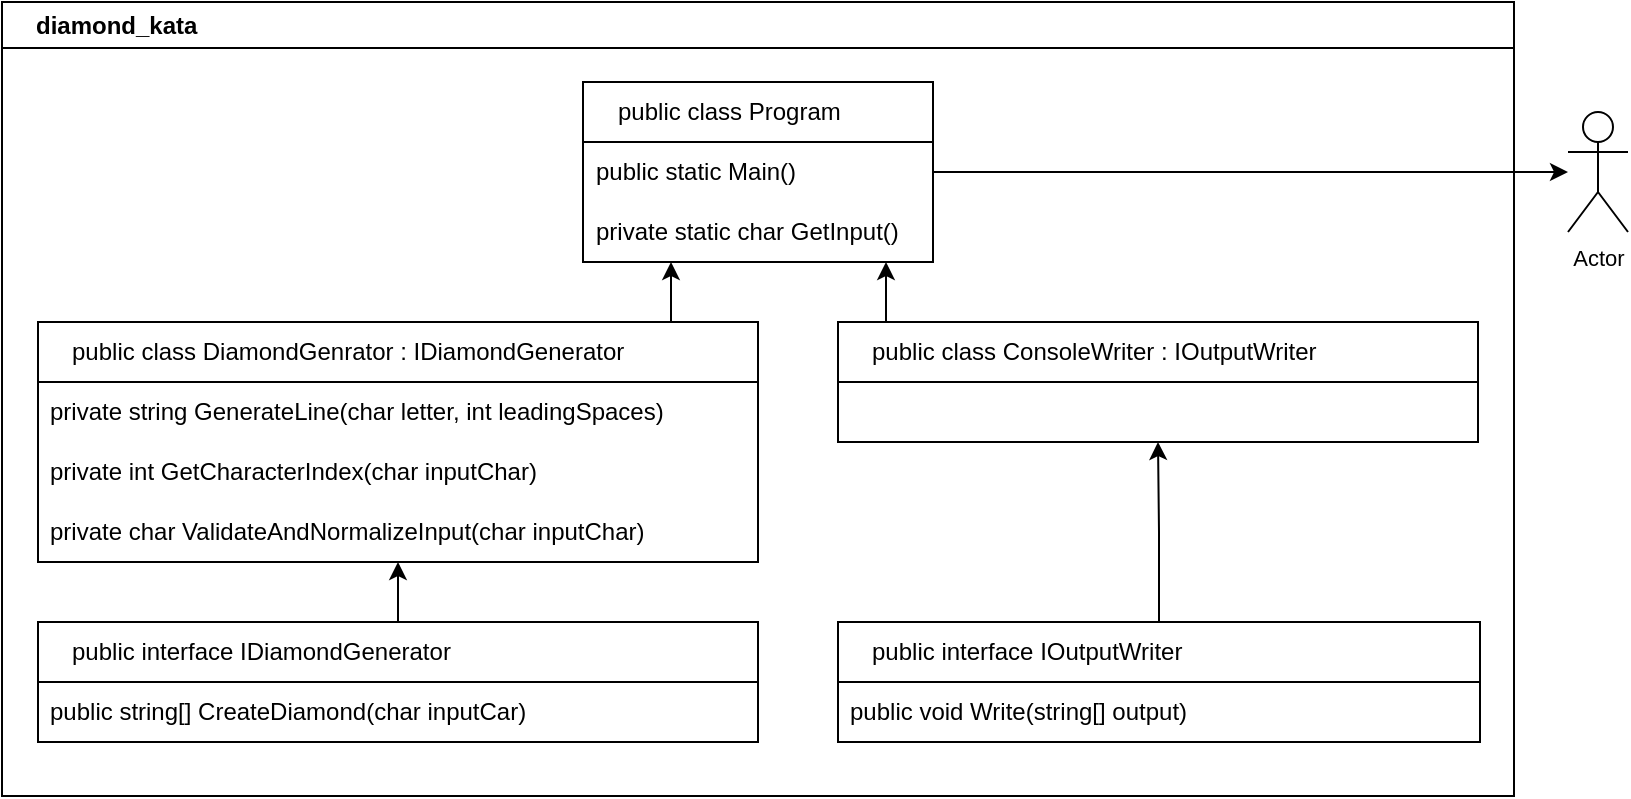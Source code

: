 <mxfile version="24.7.5">
  <diagram name="Page-1" id="A59UjSmvhJEWi5CW_TTW">
    <mxGraphModel dx="2823" dy="813" grid="0" gridSize="10" guides="1" tooltips="1" connect="1" arrows="1" fold="1" page="0" pageScale="1" pageWidth="827" pageHeight="1169" background="none" math="0" shadow="0">
      <root>
        <mxCell id="0" />
        <mxCell id="1" parent="0" />
        <mxCell id="UxlZ6HtpBsIf8WyhJ8Vz-1" value="diamond_kata" style="swimlane;whiteSpace=wrap;html=1;rounded=0;align=left;labelPosition=center;verticalLabelPosition=middle;verticalAlign=middle;spacingLeft=15;" parent="1" vertex="1">
          <mxGeometry x="-1518" y="160" width="756" height="397" as="geometry" />
        </mxCell>
        <mxCell id="eknpGqlmoUOFxj3JfqDk-26" style="rounded=0;orthogonalLoop=1;jettySize=auto;html=1;edgeStyle=elbowEdgeStyle;" parent="UxlZ6HtpBsIf8WyhJ8Vz-1" source="eknpGqlmoUOFxj3JfqDk-5" target="eknpGqlmoUOFxj3JfqDk-27" edge="1">
          <mxGeometry relative="1" as="geometry" />
        </mxCell>
        <mxCell id="eknpGqlmoUOFxj3JfqDk-5" value="public class ConsoleWriter : IOutputWriter" style="swimlane;fontStyle=0;childLayout=stackLayout;horizontal=1;startSize=30;horizontalStack=0;resizeParent=1;resizeParentMax=0;resizeLast=0;collapsible=1;marginBottom=0;whiteSpace=wrap;html=1;flipH=0;flipV=0;strokeColor=default;align=left;verticalAlign=middle;spacingLeft=15;fontFamily=Helvetica;fontSize=12;fontColor=default;fillColor=default;" parent="UxlZ6HtpBsIf8WyhJ8Vz-1" vertex="1">
          <mxGeometry x="418" y="160" width="320" height="60" as="geometry" />
        </mxCell>
        <mxCell id="eknpGqlmoUOFxj3JfqDk-27" value="public class Program" style="swimlane;fontStyle=0;childLayout=stackLayout;horizontal=1;startSize=30;horizontalStack=0;resizeParent=1;resizeParentMax=0;resizeLast=0;collapsible=1;marginBottom=0;whiteSpace=wrap;html=1;align=left;spacingLeft=15;" parent="UxlZ6HtpBsIf8WyhJ8Vz-1" vertex="1">
          <mxGeometry x="290.5" y="40" width="175" height="90" as="geometry" />
        </mxCell>
        <mxCell id="eknpGqlmoUOFxj3JfqDk-28" value="public static Main()" style="text;strokeColor=none;fillColor=none;align=left;verticalAlign=middle;spacingLeft=4;spacingRight=4;overflow=hidden;points=[[0,0.5],[1,0.5]];portConstraint=eastwest;rotatable=0;whiteSpace=wrap;html=1;" parent="eknpGqlmoUOFxj3JfqDk-27" vertex="1">
          <mxGeometry y="30" width="175" height="30" as="geometry" />
        </mxCell>
        <mxCell id="5WS_XkgS-DaxyU74psKp-1" value="private static char GetInput()" style="text;strokeColor=none;fillColor=none;align=left;verticalAlign=middle;spacingLeft=4;spacingRight=4;overflow=hidden;points=[[0,0.5],[1,0.5]];portConstraint=eastwest;rotatable=0;whiteSpace=wrap;html=1;" parent="eknpGqlmoUOFxj3JfqDk-27" vertex="1">
          <mxGeometry y="60" width="175" height="30" as="geometry" />
        </mxCell>
        <mxCell id="UxlZ6HtpBsIf8WyhJ8Vz-2" style="edgeStyle=elbowEdgeStyle;shape=connector;rounded=0;orthogonalLoop=1;jettySize=auto;html=1;strokeColor=default;align=center;verticalAlign=middle;fontFamily=Helvetica;fontSize=11;fontColor=default;labelBackgroundColor=default;endArrow=classic;" parent="UxlZ6HtpBsIf8WyhJ8Vz-1" source="eknpGqlmoUOFxj3JfqDk-1" target="eknpGqlmoUOFxj3JfqDk-27" edge="1">
          <mxGeometry relative="1" as="geometry" />
        </mxCell>
        <mxCell id="eknpGqlmoUOFxj3JfqDk-1" value="public class DiamondGenrator : IDiamondGenerator" style="swimlane;fontStyle=0;childLayout=stackLayout;horizontal=1;startSize=30;horizontalStack=0;resizeParent=1;resizeParentMax=0;resizeLast=0;collapsible=1;marginBottom=0;whiteSpace=wrap;html=1;flipH=0;flipV=0;strokeColor=default;align=left;verticalAlign=middle;spacingLeft=15;fontFamily=Helvetica;fontSize=12;fontColor=default;fillColor=default;" parent="UxlZ6HtpBsIf8WyhJ8Vz-1" vertex="1">
          <mxGeometry x="18" y="160" width="360" height="120" as="geometry" />
        </mxCell>
        <mxCell id="VUsCgGRnpULj7H-oqZ3k-5" value="private string GenerateLine(char letter, int leadingSpaces)" style="text;strokeColor=none;fillColor=none;align=left;verticalAlign=middle;spacingLeft=4;spacingRight=4;overflow=hidden;points=[[0,0.5],[1,0.5]];portConstraint=eastwest;rotatable=0;whiteSpace=wrap;html=1;" vertex="1" parent="eknpGqlmoUOFxj3JfqDk-1">
          <mxGeometry y="30" width="360" height="30" as="geometry" />
        </mxCell>
        <mxCell id="VUsCgGRnpULj7H-oqZ3k-4" value="private int GetCharacterIndex(char inputChar)" style="text;strokeColor=none;fillColor=none;align=left;verticalAlign=middle;spacingLeft=4;spacingRight=4;overflow=hidden;points=[[0,0.5],[1,0.5]];portConstraint=eastwest;rotatable=0;whiteSpace=wrap;html=1;" vertex="1" parent="eknpGqlmoUOFxj3JfqDk-1">
          <mxGeometry y="60" width="360" height="30" as="geometry" />
        </mxCell>
        <mxCell id="VUsCgGRnpULj7H-oqZ3k-3" value="private char ValidateAndNormalizeInput(char inputChar)" style="text;strokeColor=none;fillColor=none;align=left;verticalAlign=middle;spacingLeft=4;spacingRight=4;overflow=hidden;points=[[0,0.5],[1,0.5]];portConstraint=eastwest;rotatable=0;whiteSpace=wrap;html=1;" vertex="1" parent="eknpGqlmoUOFxj3JfqDk-1">
          <mxGeometry y="90" width="360" height="30" as="geometry" />
        </mxCell>
        <mxCell id="VUsCgGRnpULj7H-oqZ3k-1" style="edgeStyle=orthogonalEdgeStyle;rounded=0;orthogonalLoop=1;jettySize=auto;html=1;" edge="1" parent="UxlZ6HtpBsIf8WyhJ8Vz-1" source="eknpGqlmoUOFxj3JfqDk-20" target="eknpGqlmoUOFxj3JfqDk-1">
          <mxGeometry relative="1" as="geometry" />
        </mxCell>
        <mxCell id="eknpGqlmoUOFxj3JfqDk-20" value="public interface IDiamondGenerator" style="swimlane;fontStyle=0;childLayout=stackLayout;horizontal=1;startSize=30;horizontalStack=0;resizeParent=1;resizeParentMax=0;resizeLast=0;collapsible=1;marginBottom=0;whiteSpace=wrap;html=1;strokeColor=default;align=left;verticalAlign=middle;spacingLeft=15;fontFamily=Helvetica;fontSize=12;fontColor=default;fillColor=default;" parent="UxlZ6HtpBsIf8WyhJ8Vz-1" vertex="1">
          <mxGeometry x="18" y="310" width="360" height="60" as="geometry" />
        </mxCell>
        <mxCell id="eknpGqlmoUOFxj3JfqDk-21" value="public string[] CreateDiamond(char inputCar)" style="text;strokeColor=none;fillColor=none;align=left;verticalAlign=middle;spacingLeft=4;spacingRight=4;overflow=hidden;points=[[0,0.5],[1,0.5]];portConstraint=eastwest;rotatable=0;whiteSpace=wrap;html=1;fontFamily=Helvetica;fontSize=12;fontColor=default;fontStyle=0;" parent="eknpGqlmoUOFxj3JfqDk-20" vertex="1">
          <mxGeometry y="30" width="360" height="30" as="geometry" />
        </mxCell>
        <mxCell id="VUsCgGRnpULj7H-oqZ3k-2" style="edgeStyle=orthogonalEdgeStyle;rounded=0;orthogonalLoop=1;jettySize=auto;html=1;" edge="1" parent="UxlZ6HtpBsIf8WyhJ8Vz-1" source="eknpGqlmoUOFxj3JfqDk-15" target="eknpGqlmoUOFxj3JfqDk-5">
          <mxGeometry relative="1" as="geometry" />
        </mxCell>
        <mxCell id="eknpGqlmoUOFxj3JfqDk-15" value="&lt;span class=&quot;hljs-keyword&quot;&gt;public&lt;/span&gt; &lt;span class=&quot;hljs-keyword&quot;&gt;interface&lt;/span&gt; &lt;span class=&quot;hljs-title&quot;&gt;IOutputWriter&lt;/span&gt;" style="swimlane;fontStyle=0;childLayout=stackLayout;horizontal=1;startSize=30;horizontalStack=0;resizeParent=1;resizeParentMax=0;resizeLast=0;collapsible=1;marginBottom=0;whiteSpace=wrap;html=1;strokeColor=default;align=left;verticalAlign=middle;spacingLeft=15;fontFamily=Helvetica;fontSize=12;fontColor=default;fillColor=default;" parent="UxlZ6HtpBsIf8WyhJ8Vz-1" vertex="1">
          <mxGeometry x="418" y="310" width="321" height="60" as="geometry" />
        </mxCell>
        <mxCell id="eknpGqlmoUOFxj3JfqDk-16" value="&lt;span class=&quot;hljs-keyword&quot;&gt;public void&lt;/span&gt; &lt;span class=&quot;hljs-title&quot;&gt;Write&lt;/span&gt;(&lt;span class=&quot;hljs-params&quot;&gt;&lt;span class=&quot;hljs-built_in&quot;&gt;string&lt;/span&gt;[] output&lt;/span&gt;)" style="text;strokeColor=none;fillColor=none;align=left;verticalAlign=middle;spacingLeft=4;spacingRight=4;overflow=hidden;points=[[0,0.5],[1,0.5]];portConstraint=eastwest;rotatable=0;whiteSpace=wrap;html=1;fontFamily=Helvetica;fontSize=12;fontColor=default;fontStyle=0;" parent="eknpGqlmoUOFxj3JfqDk-15" vertex="1">
          <mxGeometry y="30" width="321" height="30" as="geometry" />
        </mxCell>
        <mxCell id="VUsCgGRnpULj7H-oqZ3k-6" value="Actor" style="shape=umlActor;verticalLabelPosition=bottom;verticalAlign=top;html=1;fontFamily=Helvetica;fontSize=11;fontColor=default;labelBackgroundColor=default;" vertex="1" parent="1">
          <mxGeometry x="-735.0" y="215" width="30" height="60" as="geometry" />
        </mxCell>
        <mxCell id="VUsCgGRnpULj7H-oqZ3k-8" style="edgeStyle=orthogonalEdgeStyle;rounded=0;orthogonalLoop=1;jettySize=auto;html=1;" edge="1" parent="1" source="eknpGqlmoUOFxj3JfqDk-27" target="VUsCgGRnpULj7H-oqZ3k-6">
          <mxGeometry relative="1" as="geometry" />
        </mxCell>
      </root>
    </mxGraphModel>
  </diagram>
</mxfile>
